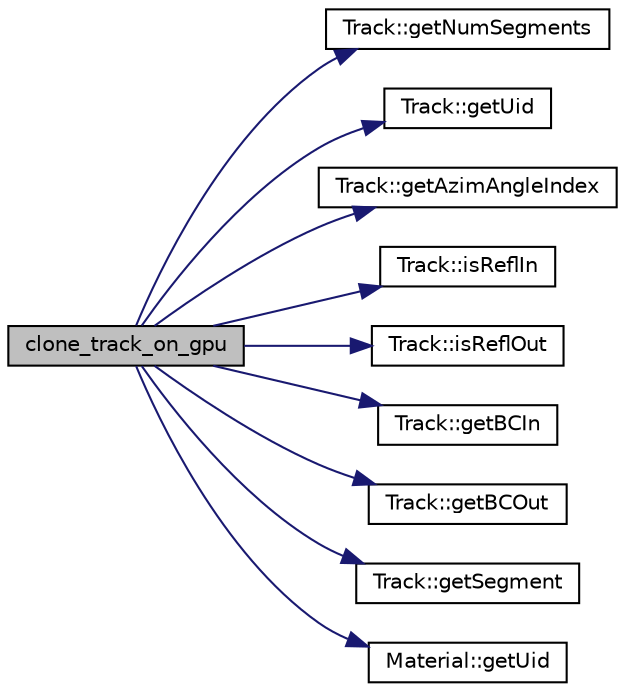 digraph "clone_track_on_gpu"
{
  edge [fontname="Helvetica",fontsize="10",labelfontname="Helvetica",labelfontsize="10"];
  node [fontname="Helvetica",fontsize="10",shape=record];
  rankdir="LR";
  Node1 [label="clone_track_on_gpu",height=0.2,width=0.4,color="black", fillcolor="grey75", style="filled" fontcolor="black"];
  Node1 -> Node2 [color="midnightblue",fontsize="10",style="solid",fontname="Helvetica"];
  Node2 [label="Track::getNumSegments",height=0.2,width=0.4,color="black", fillcolor="white", style="filled",URL="$classTrack.html#a034893295ac06eed35aac0c7ed172419",tooltip="Return the number of segments along this Track."];
  Node1 -> Node3 [color="midnightblue",fontsize="10",style="solid",fontname="Helvetica"];
  Node3 [label="Track::getUid",height=0.2,width=0.4,color="black", fillcolor="white", style="filled",URL="$classTrack.html#aba38ecdfdde05c79cbefaf341715a4ec",tooltip="Return the Track&#39;s unique ID."];
  Node1 -> Node4 [color="midnightblue",fontsize="10",style="solid",fontname="Helvetica"];
  Node4 [label="Track::getAzimAngleIndex",height=0.2,width=0.4,color="black", fillcolor="white", style="filled",URL="$classTrack.html#ad200ad729b952101b48a99b695c81a1b",tooltip="Return the index for the Track&#39;s azimuthal angle (with respect to the x-axis)."];
  Node1 -> Node5 [color="midnightblue",fontsize="10",style="solid",fontname="Helvetica"];
  Node5 [label="Track::isReflIn",height=0.2,width=0.4,color="black", fillcolor="white", style="filled",URL="$classTrack.html#ac553046c3f61abb50c00d9c16ed045a0",tooltip="Returns whether to give the outgoing flux to the &quot;forward&quot; (false) or &quot;reverse&quot; (true) direction of t..."];
  Node1 -> Node6 [color="midnightblue",fontsize="10",style="solid",fontname="Helvetica"];
  Node6 [label="Track::isReflOut",height=0.2,width=0.4,color="black", fillcolor="white", style="filled",URL="$classTrack.html#aafdc812cdaf36e09a3341284c61b8f0b",tooltip="Returns whether to give the outgoing flux to the &quot;forward&quot; (false) or &quot;reverse&quot; (true) direction of t..."];
  Node1 -> Node7 [color="midnightblue",fontsize="10",style="solid",fontname="Helvetica"];
  Node7 [label="Track::getBCIn",height=0.2,width=0.4,color="black", fillcolor="white", style="filled",URL="$classTrack.html#a724c791d976b2e42b320598a496b13d4",tooltip="Returns the boundary condition for the flux along the Track&#39;s &quot;forward&quot; direction."];
  Node1 -> Node8 [color="midnightblue",fontsize="10",style="solid",fontname="Helvetica"];
  Node8 [label="Track::getBCOut",height=0.2,width=0.4,color="black", fillcolor="white", style="filled",URL="$classTrack.html#af84359a4e08d94a446157fce41a0f968",tooltip="Returns the boundary condition for the flux along the Track&#39;s &quot;reverse&quot; direction."];
  Node1 -> Node9 [color="midnightblue",fontsize="10",style="solid",fontname="Helvetica"];
  Node9 [label="Track::getSegment",height=0.2,width=0.4,color="black", fillcolor="white", style="filled",URL="$classTrack.html#a9f3cf1bcb2d1f234b7029b25cf657b3d",tooltip="Returns a pointer to a segment with a given index."];
  Node1 -> Node10 [color="midnightblue",fontsize="10",style="solid",fontname="Helvetica"];
  Node10 [label="Material::getUid",height=0.2,width=0.4,color="black", fillcolor="white", style="filled",URL="$classMaterial.html#a95de130b248a20f9237793ab92e494a3",tooltip="Return the Material&#39;s unique ID."];
}
